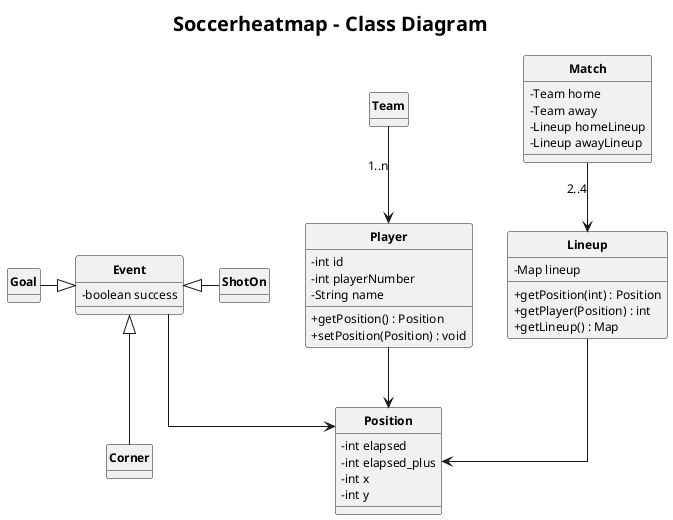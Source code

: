 @startuml

' ###### skin parameters
skinparam monochrome true
skinparam shadowing false
skinparam classAttributeIconSize 0
skinparam DefaultFontName arial
skinparam DefaultFontSize 12
skinparam ClassFontStyle bold
skinparam linetype ortho
hide empty fields
hide circle


title: <size:20> <b> Soccerheatmap - Class Diagram </b> </size>

' ###### classes and their definitions
class Event {
 - boolean success
}

class Corner {

}

class Goal {

}

class ShotOn {

}

class Position {
 - int elapsed
 - int elapsed_plus
 - int x
 - int y
}

class Player {
 - int id
 - int playerNumber
 - String name

 + getPosition() : Position
 + setPosition(Position) : void
}

class Team {
}

class Match {
 - Team home
 - Team away
 - Lineup homeLineup
 - Lineup awayLineup
}

class Lineup {
 - Map lineup

+ getPosition(int) : Position
+ getPlayer(Position) : int
+ getLineup() : Map
}


' ###### Dependencies

Event <|-down- Corner
Event <|-left- Goal
Event <|- ShotOn

Player --> Position
Team -down-> Player : 1..n
Lineup --> Position
Event --> Position

Match --> Lineup : 2..4



@enduml